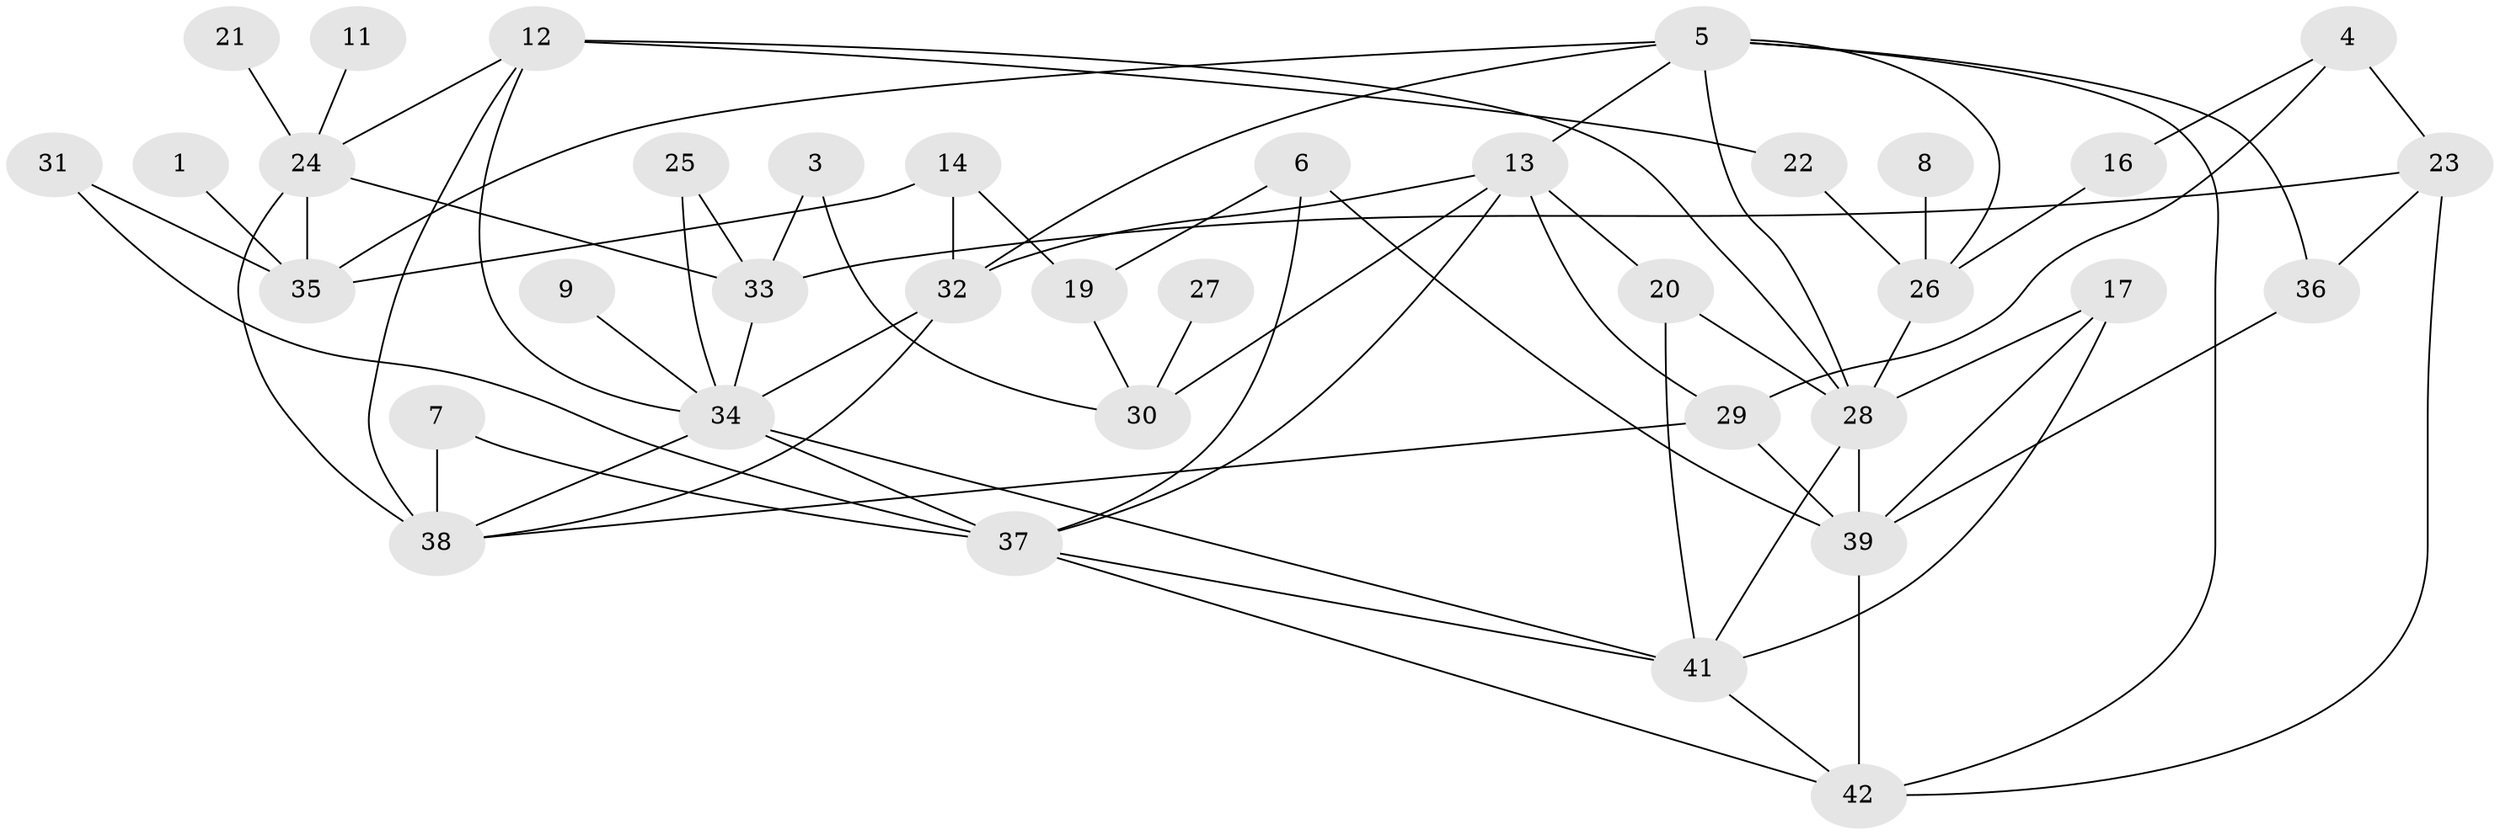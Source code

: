 // original degree distribution, {1: 0.18072289156626506, 3: 0.21686746987951808, 5: 0.07228915662650602, 0: 0.03614457831325301, 2: 0.26506024096385544, 4: 0.1927710843373494, 6: 0.024096385542168676, 7: 0.012048192771084338}
// Generated by graph-tools (version 1.1) at 2025/49/03/09/25 03:49:04]
// undirected, 37 vertices, 70 edges
graph export_dot {
graph [start="1"]
  node [color=gray90,style=filled];
  1;
  3;
  4;
  5;
  6;
  7;
  8;
  9;
  11;
  12;
  13;
  14;
  16;
  17;
  19;
  20;
  21;
  22;
  23;
  24;
  25;
  26;
  27;
  28;
  29;
  30;
  31;
  32;
  33;
  34;
  35;
  36;
  37;
  38;
  39;
  41;
  42;
  1 -- 35 [weight=1.0];
  3 -- 30 [weight=1.0];
  3 -- 33 [weight=1.0];
  4 -- 16 [weight=1.0];
  4 -- 23 [weight=1.0];
  4 -- 29 [weight=1.0];
  5 -- 13 [weight=1.0];
  5 -- 26 [weight=1.0];
  5 -- 28 [weight=1.0];
  5 -- 32 [weight=1.0];
  5 -- 35 [weight=1.0];
  5 -- 36 [weight=1.0];
  5 -- 42 [weight=1.0];
  6 -- 19 [weight=1.0];
  6 -- 37 [weight=1.0];
  6 -- 39 [weight=1.0];
  7 -- 37 [weight=1.0];
  7 -- 38 [weight=1.0];
  8 -- 26 [weight=1.0];
  9 -- 34 [weight=1.0];
  11 -- 24 [weight=1.0];
  12 -- 22 [weight=1.0];
  12 -- 24 [weight=1.0];
  12 -- 28 [weight=1.0];
  12 -- 34 [weight=1.0];
  12 -- 38 [weight=1.0];
  13 -- 20 [weight=1.0];
  13 -- 29 [weight=1.0];
  13 -- 30 [weight=1.0];
  13 -- 32 [weight=1.0];
  13 -- 37 [weight=1.0];
  14 -- 19 [weight=1.0];
  14 -- 32 [weight=1.0];
  14 -- 35 [weight=1.0];
  16 -- 26 [weight=1.0];
  17 -- 28 [weight=1.0];
  17 -- 39 [weight=1.0];
  17 -- 41 [weight=1.0];
  19 -- 30 [weight=1.0];
  20 -- 28 [weight=1.0];
  20 -- 41 [weight=1.0];
  21 -- 24 [weight=1.0];
  22 -- 26 [weight=1.0];
  23 -- 33 [weight=1.0];
  23 -- 36 [weight=1.0];
  23 -- 42 [weight=1.0];
  24 -- 33 [weight=1.0];
  24 -- 35 [weight=1.0];
  24 -- 38 [weight=2.0];
  25 -- 33 [weight=1.0];
  25 -- 34 [weight=1.0];
  26 -- 28 [weight=1.0];
  27 -- 30 [weight=1.0];
  28 -- 39 [weight=1.0];
  28 -- 41 [weight=1.0];
  29 -- 38 [weight=1.0];
  29 -- 39 [weight=1.0];
  31 -- 35 [weight=1.0];
  31 -- 37 [weight=2.0];
  32 -- 34 [weight=1.0];
  32 -- 38 [weight=1.0];
  33 -- 34 [weight=1.0];
  34 -- 37 [weight=1.0];
  34 -- 38 [weight=1.0];
  34 -- 41 [weight=1.0];
  36 -- 39 [weight=1.0];
  37 -- 41 [weight=1.0];
  37 -- 42 [weight=1.0];
  39 -- 42 [weight=1.0];
  41 -- 42 [weight=1.0];
}
